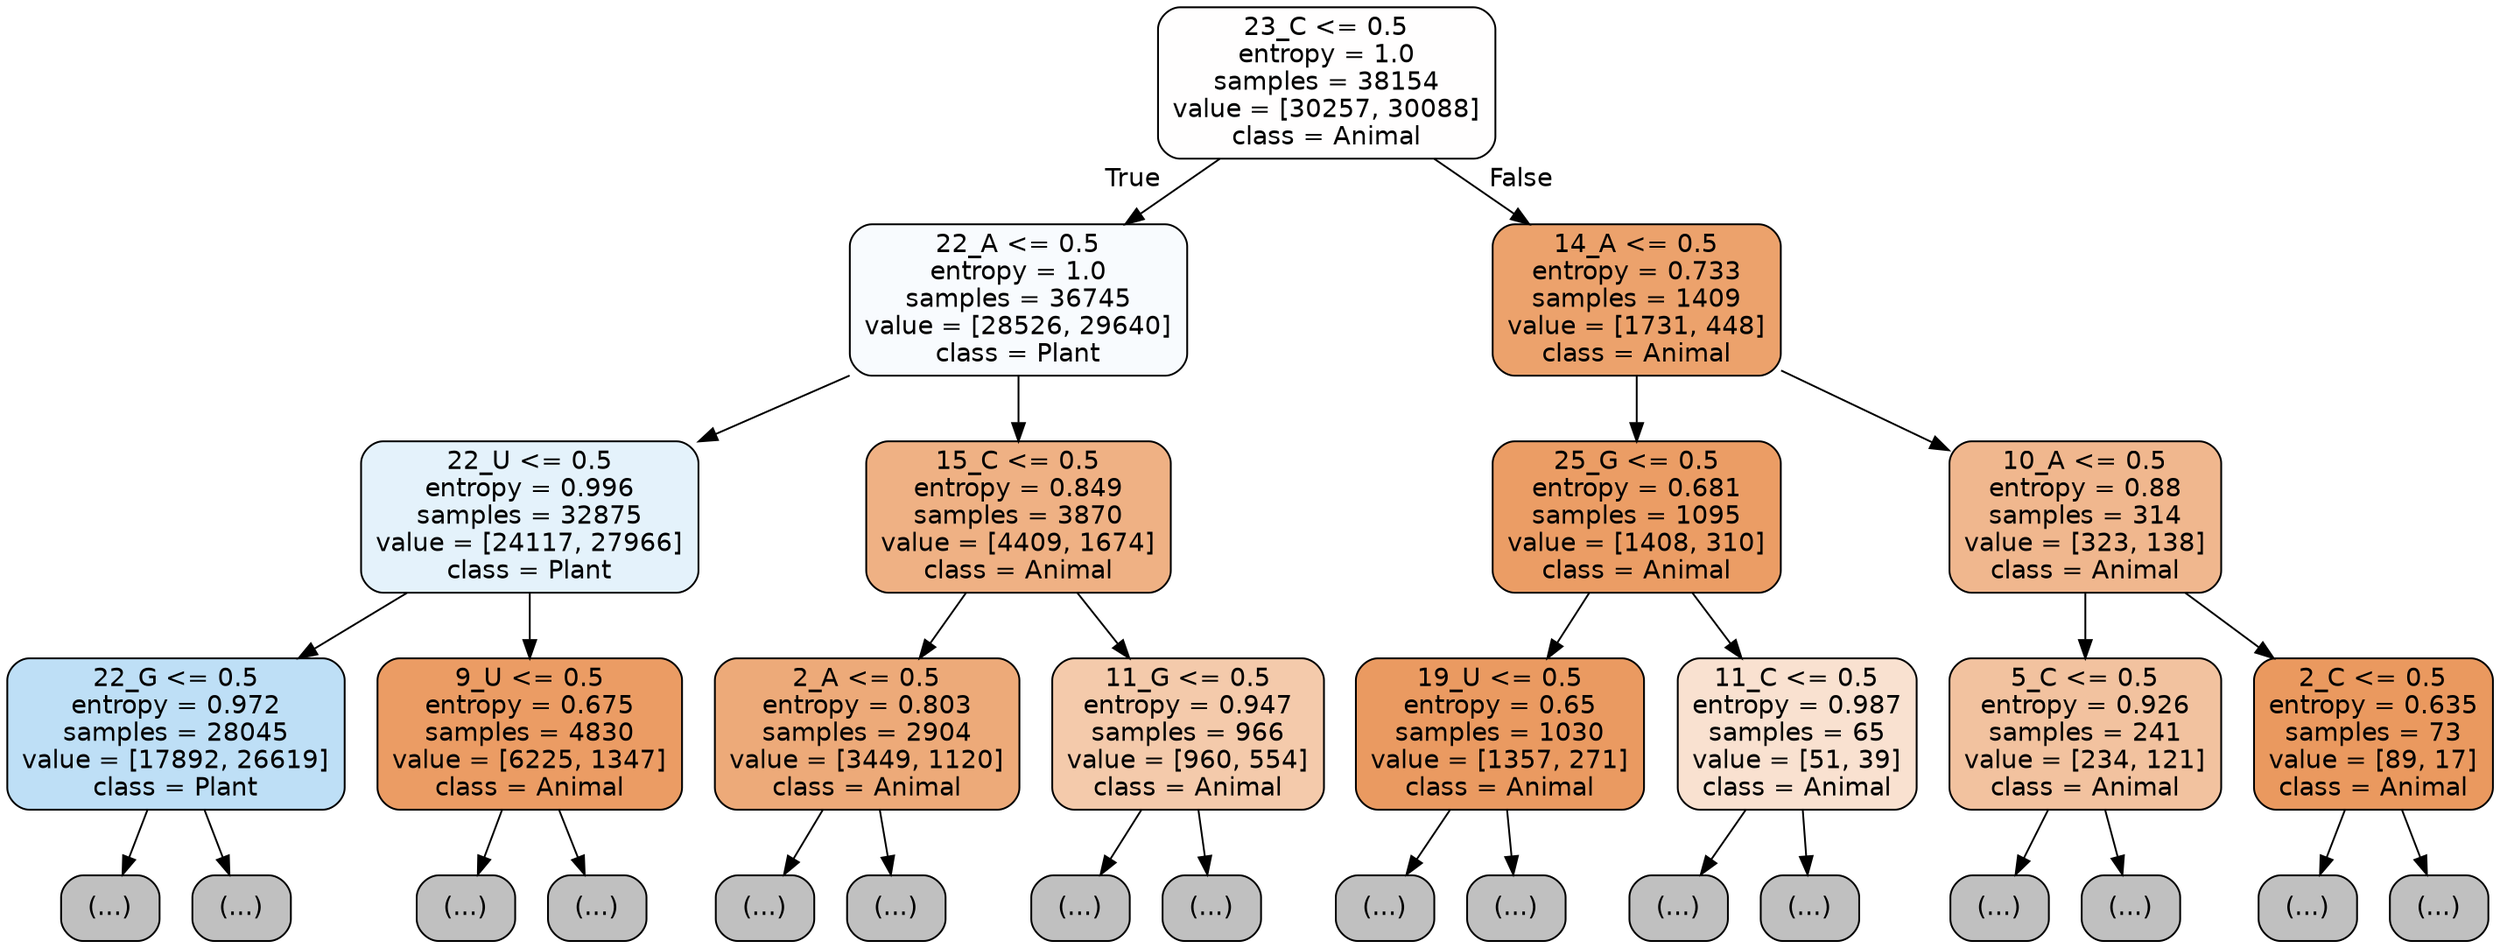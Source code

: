digraph Tree {
node [shape=box, style="filled, rounded", color="black", fontname="helvetica"] ;
edge [fontname="helvetica"] ;
0 [label="23_C <= 0.5\nentropy = 1.0\nsamples = 38154\nvalue = [30257, 30088]\nclass = Animal", fillcolor="#fffefe"] ;
1 [label="22_A <= 0.5\nentropy = 1.0\nsamples = 36745\nvalue = [28526, 29640]\nclass = Plant", fillcolor="#f8fbfe"] ;
0 -> 1 [labeldistance=2.5, labelangle=45, headlabel="True"] ;
2 [label="22_U <= 0.5\nentropy = 0.996\nsamples = 32875\nvalue = [24117, 27966]\nclass = Plant", fillcolor="#e4f2fb"] ;
1 -> 2 ;
3 [label="22_G <= 0.5\nentropy = 0.972\nsamples = 28045\nvalue = [17892, 26619]\nclass = Plant", fillcolor="#bedff6"] ;
2 -> 3 ;
4 [label="(...)", fillcolor="#C0C0C0"] ;
3 -> 4 ;
10571 [label="(...)", fillcolor="#C0C0C0"] ;
3 -> 10571 ;
12342 [label="9_U <= 0.5\nentropy = 0.675\nsamples = 4830\nvalue = [6225, 1347]\nclass = Animal", fillcolor="#eb9c64"] ;
2 -> 12342 ;
12343 [label="(...)", fillcolor="#C0C0C0"] ;
12342 -> 12343 ;
13740 [label="(...)", fillcolor="#C0C0C0"] ;
12342 -> 13740 ;
14273 [label="15_C <= 0.5\nentropy = 0.849\nsamples = 3870\nvalue = [4409, 1674]\nclass = Animal", fillcolor="#efb184"] ;
1 -> 14273 ;
14274 [label="2_A <= 0.5\nentropy = 0.803\nsamples = 2904\nvalue = [3449, 1120]\nclass = Animal", fillcolor="#edaa79"] ;
14273 -> 14274 ;
14275 [label="(...)", fillcolor="#C0C0C0"] ;
14274 -> 14275 ;
15308 [label="(...)", fillcolor="#C0C0C0"] ;
14274 -> 15308 ;
15625 [label="11_G <= 0.5\nentropy = 0.947\nsamples = 966\nvalue = [960, 554]\nclass = Animal", fillcolor="#f4caab"] ;
14273 -> 15625 ;
15626 [label="(...)", fillcolor="#C0C0C0"] ;
15625 -> 15626 ;
15967 [label="(...)", fillcolor="#C0C0C0"] ;
15625 -> 15967 ;
16052 [label="14_A <= 0.5\nentropy = 0.733\nsamples = 1409\nvalue = [1731, 448]\nclass = Animal", fillcolor="#eca26c"] ;
0 -> 16052 [labeldistance=2.5, labelangle=-45, headlabel="False"] ;
16053 [label="25_G <= 0.5\nentropy = 0.681\nsamples = 1095\nvalue = [1408, 310]\nclass = Animal", fillcolor="#eb9d65"] ;
16052 -> 16053 ;
16054 [label="19_U <= 0.5\nentropy = 0.65\nsamples = 1030\nvalue = [1357, 271]\nclass = Animal", fillcolor="#ea9a61"] ;
16053 -> 16054 ;
16055 [label="(...)", fillcolor="#C0C0C0"] ;
16054 -> 16055 ;
16376 [label="(...)", fillcolor="#C0C0C0"] ;
16054 -> 16376 ;
16461 [label="11_C <= 0.5\nentropy = 0.987\nsamples = 65\nvalue = [51, 39]\nclass = Animal", fillcolor="#f9e1d0"] ;
16053 -> 16461 ;
16462 [label="(...)", fillcolor="#C0C0C0"] ;
16461 -> 16462 ;
16485 [label="(...)", fillcolor="#C0C0C0"] ;
16461 -> 16485 ;
16494 [label="10_A <= 0.5\nentropy = 0.88\nsamples = 314\nvalue = [323, 138]\nclass = Animal", fillcolor="#f0b78e"] ;
16052 -> 16494 ;
16495 [label="5_C <= 0.5\nentropy = 0.926\nsamples = 241\nvalue = [234, 121]\nclass = Animal", fillcolor="#f2c29f"] ;
16494 -> 16495 ;
16496 [label="(...)", fillcolor="#C0C0C0"] ;
16495 -> 16496 ;
16603 [label="(...)", fillcolor="#C0C0C0"] ;
16495 -> 16603 ;
16644 [label="2_C <= 0.5\nentropy = 0.635\nsamples = 73\nvalue = [89, 17]\nclass = Animal", fillcolor="#ea995f"] ;
16494 -> 16644 ;
16645 [label="(...)", fillcolor="#C0C0C0"] ;
16644 -> 16645 ;
16670 [label="(...)", fillcolor="#C0C0C0"] ;
16644 -> 16670 ;
}